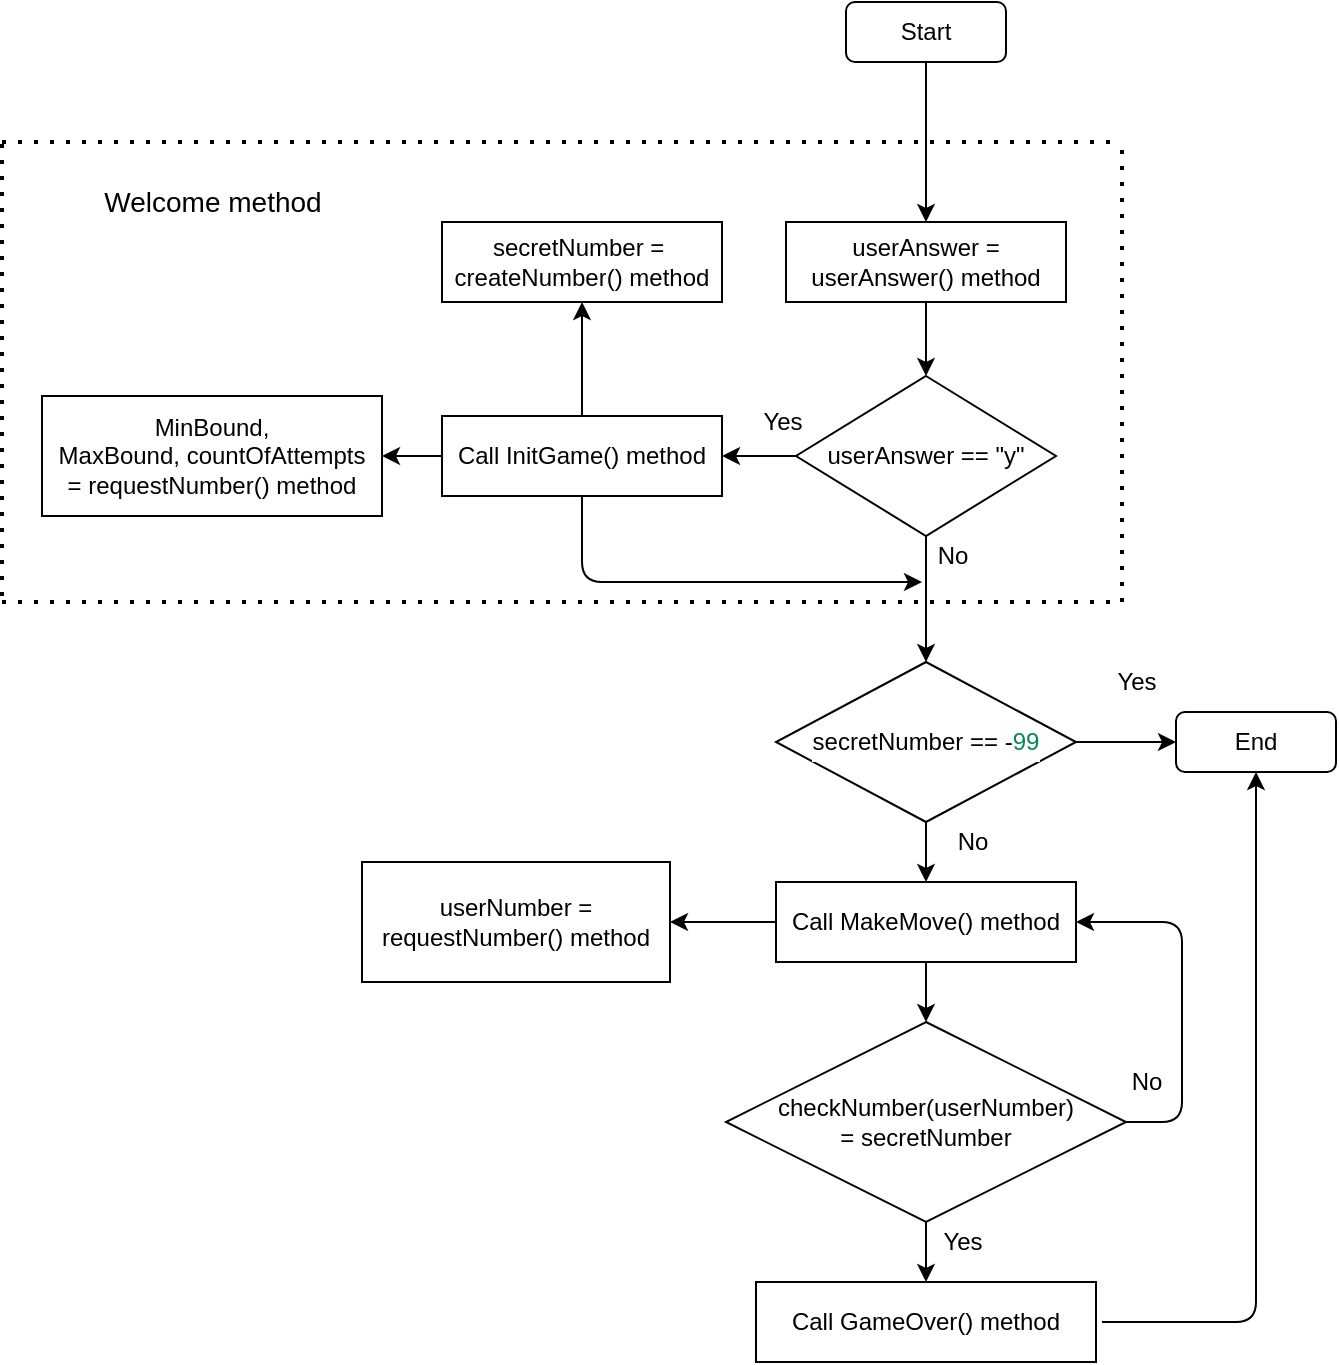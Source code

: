 <mxfile>
    <diagram id="F2QloxTw4qLtaRo8RxWE" name="Страница 1">
        <mxGraphModel dx="2090" dy="888" grid="1" gridSize="10" guides="1" tooltips="1" connect="1" arrows="1" fold="1" page="1" pageScale="1" pageWidth="827" pageHeight="1169" math="0" shadow="0">
            <root>
                <mxCell id="0"/>
                <mxCell id="1" parent="0"/>
                <mxCell id="67" style="edgeStyle=none;html=1;entryX=0.5;entryY=0;entryDx=0;entryDy=0;" edge="1" parent="1" source="2" target="55">
                    <mxGeometry relative="1" as="geometry">
                        <mxPoint x="560" y="240" as="targetPoint"/>
                    </mxGeometry>
                </mxCell>
                <mxCell id="2" value="Start" style="rounded=1;whiteSpace=wrap;html=1;" parent="1" vertex="1">
                    <mxGeometry x="522" y="170" width="80" height="30" as="geometry"/>
                </mxCell>
                <mxCell id="31" value="" style="edgeStyle=none;html=1;" edge="1" parent="1" source="5" target="30">
                    <mxGeometry relative="1" as="geometry"/>
                </mxCell>
                <mxCell id="53" style="edgeStyle=none;html=1;exitX=0.5;exitY=1;exitDx=0;exitDy=0;" edge="1" parent="1" source="5">
                    <mxGeometry relative="1" as="geometry">
                        <mxPoint x="560" y="460" as="targetPoint"/>
                        <Array as="points">
                            <mxPoint x="390" y="460"/>
                        </Array>
                    </mxGeometry>
                </mxCell>
                <mxCell id="54" value="" style="edgeStyle=none;html=1;" edge="1" parent="1" source="5" target="27">
                    <mxGeometry relative="1" as="geometry"/>
                </mxCell>
                <mxCell id="5" value="Call InitGame() method" style="rounded=0;whiteSpace=wrap;html=1;" parent="1" vertex="1">
                    <mxGeometry x="320" y="377" width="140" height="40" as="geometry"/>
                </mxCell>
                <mxCell id="70" value="" style="edgeStyle=none;html=1;" edge="1" parent="1" source="9" target="69">
                    <mxGeometry relative="1" as="geometry"/>
                </mxCell>
                <mxCell id="80" value="" style="edgeStyle=none;html=1;" edge="1" parent="1" source="9" target="79">
                    <mxGeometry relative="1" as="geometry"/>
                </mxCell>
                <mxCell id="9" value="&lt;font style=&quot;font-size: 12px&quot;&gt;Call&amp;nbsp;&lt;span style=&quot;background-color: rgb(255 , 255 , 255)&quot;&gt;MakeMove()&lt;/span&gt;&lt;span&gt;&amp;nbsp;method&lt;/span&gt;&lt;/font&gt;" style="rounded=0;whiteSpace=wrap;html=1;" parent="1" vertex="1">
                    <mxGeometry x="487" y="610" width="150" height="40" as="geometry"/>
                </mxCell>
                <mxCell id="76" style="edgeStyle=none;html=1;entryX=0.5;entryY=1;entryDx=0;entryDy=0;" edge="1" parent="1" target="13">
                    <mxGeometry relative="1" as="geometry">
                        <mxPoint x="650" y="830" as="sourcePoint"/>
                        <Array as="points">
                            <mxPoint x="727" y="830"/>
                        </Array>
                    </mxGeometry>
                </mxCell>
                <mxCell id="11" value="&lt;font&gt;Call&amp;nbsp;&lt;span style=&quot;background-color: rgb(255 , 255 , 255)&quot;&gt;&lt;font style=&quot;font-size: 12px&quot;&gt;GameOver&lt;/font&gt;&lt;/span&gt;&lt;/font&gt;&lt;span style=&quot;background-color: rgb(255 , 255 , 255)&quot;&gt;()&lt;/span&gt;&lt;span&gt;&amp;nbsp;method&lt;/span&gt;" style="rounded=0;whiteSpace=wrap;html=1;" parent="1" vertex="1">
                    <mxGeometry x="477" y="810" width="170" height="40" as="geometry"/>
                </mxCell>
                <mxCell id="13" value="End" style="rounded=1;whiteSpace=wrap;html=1;" parent="1" vertex="1">
                    <mxGeometry x="687" y="525" width="80" height="30" as="geometry"/>
                </mxCell>
                <mxCell id="27" value="&lt;font style=&quot;font-size: 12px&quot;&gt;secretNumber =&amp;nbsp; createNumber&lt;span style=&quot;background-color: rgb(255 , 255 , 255)&quot;&gt;()&lt;/span&gt;&lt;span&gt;&amp;nbsp;method&lt;/span&gt;&lt;/font&gt;" style="rounded=0;whiteSpace=wrap;html=1;" vertex="1" parent="1">
                    <mxGeometry x="320" y="280" width="140" height="40" as="geometry"/>
                </mxCell>
                <mxCell id="30" value="&lt;font style=&quot;font-size: 12px&quot;&gt;MinBound, MaxBound,&amp;nbsp;&lt;span style=&quot;background-color: rgb(255 , 255 , 255)&quot;&gt;countOfAttempts&lt;/span&gt;&lt;br&gt;=&amp;nbsp;requestNumber&lt;span style=&quot;background-color: rgb(255 , 255 , 255)&quot;&gt;()&lt;/span&gt;&lt;span&gt;&amp;nbsp;method&lt;/span&gt;&lt;/font&gt;" style="rounded=0;whiteSpace=wrap;html=1;" vertex="1" parent="1">
                    <mxGeometry x="120" y="367" width="170" height="60" as="geometry"/>
                </mxCell>
                <mxCell id="37" value="" style="edgeStyle=none;html=1;" edge="1" parent="1" source="35" target="13">
                    <mxGeometry relative="1" as="geometry"/>
                </mxCell>
                <mxCell id="39" value="" style="edgeStyle=none;html=1;" edge="1" parent="1" source="35" target="9">
                    <mxGeometry relative="1" as="geometry"/>
                </mxCell>
                <mxCell id="35" value="&lt;div style=&quot;background-color: rgb(255 , 255 , 255) ; line-height: 19px&quot;&gt;&lt;font style=&quot;font-size: 12px&quot;&gt;secretNumber == -&lt;span style=&quot;color: rgb(9 , 134 , 88)&quot;&gt;99&lt;/span&gt;&lt;/font&gt;&lt;/div&gt;" style="rhombus;whiteSpace=wrap;html=1;rounded=0;" vertex="1" parent="1">
                    <mxGeometry x="487" y="500" width="150" height="80" as="geometry"/>
                </mxCell>
                <mxCell id="38" value="Yes" style="text;html=1;align=center;verticalAlign=middle;resizable=0;points=[];autosize=1;strokeColor=none;" vertex="1" parent="1">
                    <mxGeometry x="647" y="500" width="40" height="20" as="geometry"/>
                </mxCell>
                <mxCell id="40" value="No" style="text;html=1;align=center;verticalAlign=middle;resizable=0;points=[];autosize=1;strokeColor=none;" vertex="1" parent="1">
                    <mxGeometry x="570" y="580" width="30" height="20" as="geometry"/>
                </mxCell>
                <mxCell id="45" value="" style="edgeStyle=none;html=1;" edge="1" parent="1" source="43" target="35">
                    <mxGeometry relative="1" as="geometry"/>
                </mxCell>
                <mxCell id="47" value="" style="edgeStyle=none;html=1;" edge="1" parent="1" source="43" target="5">
                    <mxGeometry relative="1" as="geometry"/>
                </mxCell>
                <mxCell id="43" value="&lt;span&gt;userAnswer == &quot;y&quot;&lt;/span&gt;" style="rhombus;whiteSpace=wrap;html=1;rounded=0;" vertex="1" parent="1">
                    <mxGeometry x="497" y="357" width="130" height="80" as="geometry"/>
                </mxCell>
                <mxCell id="46" value="No" style="text;html=1;align=center;verticalAlign=middle;resizable=0;points=[];autosize=1;strokeColor=none;" vertex="1" parent="1">
                    <mxGeometry x="560" y="437" width="30" height="20" as="geometry"/>
                </mxCell>
                <mxCell id="48" value="Yes" style="text;html=1;align=center;verticalAlign=middle;resizable=0;points=[];autosize=1;strokeColor=none;" vertex="1" parent="1">
                    <mxGeometry x="470" y="370" width="40" height="20" as="geometry"/>
                </mxCell>
                <mxCell id="58" value="" style="edgeStyle=none;html=1;entryX=0.5;entryY=0;entryDx=0;entryDy=0;" edge="1" parent="1" source="55" target="43">
                    <mxGeometry relative="1" as="geometry"/>
                </mxCell>
                <mxCell id="55" value="userAnswer = userAnswer() method" style="rounded=0;whiteSpace=wrap;html=1;" vertex="1" parent="1">
                    <mxGeometry x="492" y="280" width="140" height="40" as="geometry"/>
                </mxCell>
                <mxCell id="60" value="" style="endArrow=none;dashed=1;html=1;dashPattern=1 3;strokeWidth=2;" edge="1" parent="1">
                    <mxGeometry width="50" height="50" relative="1" as="geometry">
                        <mxPoint x="100" y="470" as="sourcePoint"/>
                        <mxPoint x="660" y="470" as="targetPoint"/>
                    </mxGeometry>
                </mxCell>
                <mxCell id="61" value="" style="endArrow=none;dashed=1;html=1;dashPattern=1 3;strokeWidth=2;" edge="1" parent="1">
                    <mxGeometry width="50" height="50" relative="1" as="geometry">
                        <mxPoint x="660" y="470" as="sourcePoint"/>
                        <mxPoint x="660" y="240" as="targetPoint"/>
                    </mxGeometry>
                </mxCell>
                <mxCell id="62" value="" style="endArrow=none;dashed=1;html=1;dashPattern=1 3;strokeWidth=2;" edge="1" parent="1">
                    <mxGeometry width="50" height="50" relative="1" as="geometry">
                        <mxPoint x="100" y="240" as="sourcePoint"/>
                        <mxPoint x="660" y="240" as="targetPoint"/>
                    </mxGeometry>
                </mxCell>
                <mxCell id="63" value="" style="endArrow=none;dashed=1;html=1;dashPattern=1 3;strokeWidth=2;" edge="1" parent="1">
                    <mxGeometry width="50" height="50" relative="1" as="geometry">
                        <mxPoint x="100" y="467" as="sourcePoint"/>
                        <mxPoint x="100" y="240" as="targetPoint"/>
                    </mxGeometry>
                </mxCell>
                <mxCell id="64" value="&lt;font style=&quot;font-size: 14px&quot;&gt;Welcome method&lt;/font&gt;" style="text;html=1;align=center;verticalAlign=middle;resizable=0;points=[];autosize=1;strokeColor=none;" vertex="1" parent="1">
                    <mxGeometry x="145" y="260" width="120" height="20" as="geometry"/>
                </mxCell>
                <mxCell id="72" value="" style="edgeStyle=none;html=1;" edge="1" parent="1" source="69" target="11">
                    <mxGeometry relative="1" as="geometry"/>
                </mxCell>
                <mxCell id="78" style="edgeStyle=none;html=1;entryX=1;entryY=0.5;entryDx=0;entryDy=0;exitX=1;exitY=0.5;exitDx=0;exitDy=0;" edge="1" parent="1" source="69" target="9">
                    <mxGeometry relative="1" as="geometry">
                        <Array as="points">
                            <mxPoint x="690" y="730"/>
                            <mxPoint x="690" y="630"/>
                        </Array>
                    </mxGeometry>
                </mxCell>
                <mxCell id="69" value="checkNumber(userNumber)&lt;br&gt;= secretNumber" style="rhombus;whiteSpace=wrap;html=1;rounded=0;" vertex="1" parent="1">
                    <mxGeometry x="462" y="680" width="200" height="100" as="geometry"/>
                </mxCell>
                <mxCell id="74" value="Yes" style="text;html=1;align=center;verticalAlign=middle;resizable=0;points=[];autosize=1;strokeColor=none;" vertex="1" parent="1">
                    <mxGeometry x="560" y="780" width="40" height="20" as="geometry"/>
                </mxCell>
                <mxCell id="75" value="No" style="text;html=1;align=center;verticalAlign=middle;resizable=0;points=[];autosize=1;strokeColor=none;" vertex="1" parent="1">
                    <mxGeometry x="657" y="700" width="30" height="20" as="geometry"/>
                </mxCell>
                <mxCell id="79" value="&lt;font style=&quot;font-size: 12px&quot;&gt;userNumber = requestNumber&lt;span style=&quot;background-color: rgb(255 , 255 , 255)&quot;&gt;()&lt;/span&gt;&lt;span&gt;&amp;nbsp;method&lt;/span&gt;&lt;/font&gt;" style="rounded=0;whiteSpace=wrap;html=1;" vertex="1" parent="1">
                    <mxGeometry x="280" y="600" width="154" height="60" as="geometry"/>
                </mxCell>
            </root>
        </mxGraphModel>
    </diagram>
</mxfile>